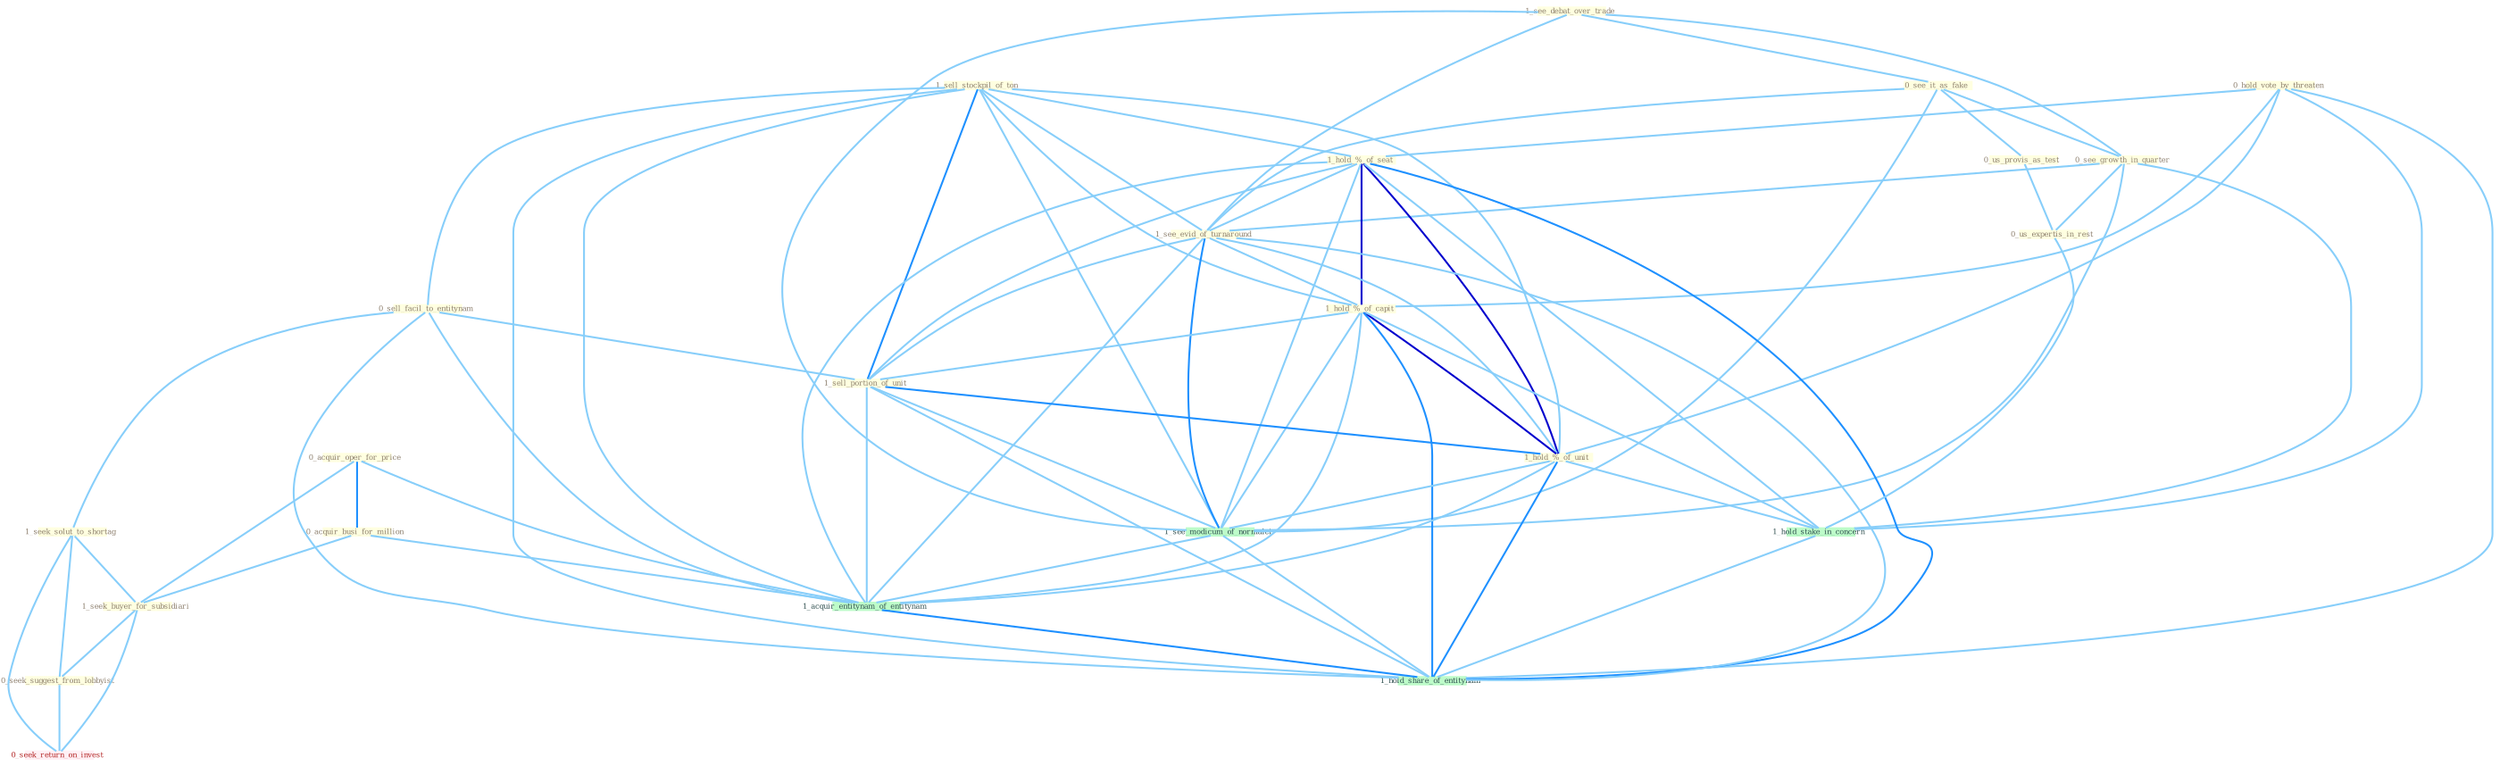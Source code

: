 Graph G{ 
    node
    [shape=polygon,style=filled,width=.5,height=.06,color="#BDFCC9",fixedsize=true,fontsize=4,
    fontcolor="#2f4f4f"];
    {node
    [color="#ffffe0", fontcolor="#8b7d6b"] "1_see_debat_over_trade " "0_acquir_oper_for_price " "1_sell_stockpil_of_ton " "0_acquir_busi_for_million " "0_sell_facil_to_entitynam " "1_seek_solut_to_shortag " "0_see_it_as_fake " "1_seek_buyer_for_subsidiari " "0_us_provis_as_test " "0_see_growth_in_quarter " "0_hold_vote_by_threaten " "1_hold_%_of_seat " "1_see_evid_of_turnaround " "1_hold_%_of_capit " "1_sell_portion_of_unit " "0_us_expertis_in_rest " "0_seek_suggest_from_lobbyist " "1_hold_%_of_unit "}
{node [color="#fff0f5", fontcolor="#b22222"] "0_seek_return_on_invest "}
edge [color="#B0E2FF"];

	"1_see_debat_over_trade " -- "0_see_it_as_fake " [w="1", color="#87cefa" ];
	"1_see_debat_over_trade " -- "0_see_growth_in_quarter " [w="1", color="#87cefa" ];
	"1_see_debat_over_trade " -- "1_see_evid_of_turnaround " [w="1", color="#87cefa" ];
	"1_see_debat_over_trade " -- "1_see_modicum_of_normalci " [w="1", color="#87cefa" ];
	"0_acquir_oper_for_price " -- "0_acquir_busi_for_million " [w="2", color="#1e90ff" , len=0.8];
	"0_acquir_oper_for_price " -- "1_seek_buyer_for_subsidiari " [w="1", color="#87cefa" ];
	"0_acquir_oper_for_price " -- "1_acquir_entitynam_of_entitynam " [w="1", color="#87cefa" ];
	"1_sell_stockpil_of_ton " -- "0_sell_facil_to_entitynam " [w="1", color="#87cefa" ];
	"1_sell_stockpil_of_ton " -- "1_hold_%_of_seat " [w="1", color="#87cefa" ];
	"1_sell_stockpil_of_ton " -- "1_see_evid_of_turnaround " [w="1", color="#87cefa" ];
	"1_sell_stockpil_of_ton " -- "1_hold_%_of_capit " [w="1", color="#87cefa" ];
	"1_sell_stockpil_of_ton " -- "1_sell_portion_of_unit " [w="2", color="#1e90ff" , len=0.8];
	"1_sell_stockpil_of_ton " -- "1_hold_%_of_unit " [w="1", color="#87cefa" ];
	"1_sell_stockpil_of_ton " -- "1_see_modicum_of_normalci " [w="1", color="#87cefa" ];
	"1_sell_stockpil_of_ton " -- "1_acquir_entitynam_of_entitynam " [w="1", color="#87cefa" ];
	"1_sell_stockpil_of_ton " -- "1_hold_share_of_entitynam " [w="1", color="#87cefa" ];
	"0_acquir_busi_for_million " -- "1_seek_buyer_for_subsidiari " [w="1", color="#87cefa" ];
	"0_acquir_busi_for_million " -- "1_acquir_entitynam_of_entitynam " [w="1", color="#87cefa" ];
	"0_sell_facil_to_entitynam " -- "1_seek_solut_to_shortag " [w="1", color="#87cefa" ];
	"0_sell_facil_to_entitynam " -- "1_sell_portion_of_unit " [w="1", color="#87cefa" ];
	"0_sell_facil_to_entitynam " -- "1_acquir_entitynam_of_entitynam " [w="1", color="#87cefa" ];
	"0_sell_facil_to_entitynam " -- "1_hold_share_of_entitynam " [w="1", color="#87cefa" ];
	"1_seek_solut_to_shortag " -- "1_seek_buyer_for_subsidiari " [w="1", color="#87cefa" ];
	"1_seek_solut_to_shortag " -- "0_seek_suggest_from_lobbyist " [w="1", color="#87cefa" ];
	"1_seek_solut_to_shortag " -- "0_seek_return_on_invest " [w="1", color="#87cefa" ];
	"0_see_it_as_fake " -- "0_us_provis_as_test " [w="1", color="#87cefa" ];
	"0_see_it_as_fake " -- "0_see_growth_in_quarter " [w="1", color="#87cefa" ];
	"0_see_it_as_fake " -- "1_see_evid_of_turnaround " [w="1", color="#87cefa" ];
	"0_see_it_as_fake " -- "1_see_modicum_of_normalci " [w="1", color="#87cefa" ];
	"1_seek_buyer_for_subsidiari " -- "0_seek_suggest_from_lobbyist " [w="1", color="#87cefa" ];
	"1_seek_buyer_for_subsidiari " -- "0_seek_return_on_invest " [w="1", color="#87cefa" ];
	"0_us_provis_as_test " -- "0_us_expertis_in_rest " [w="1", color="#87cefa" ];
	"0_see_growth_in_quarter " -- "1_see_evid_of_turnaround " [w="1", color="#87cefa" ];
	"0_see_growth_in_quarter " -- "0_us_expertis_in_rest " [w="1", color="#87cefa" ];
	"0_see_growth_in_quarter " -- "1_hold_stake_in_concern " [w="1", color="#87cefa" ];
	"0_see_growth_in_quarter " -- "1_see_modicum_of_normalci " [w="1", color="#87cefa" ];
	"0_hold_vote_by_threaten " -- "1_hold_%_of_seat " [w="1", color="#87cefa" ];
	"0_hold_vote_by_threaten " -- "1_hold_%_of_capit " [w="1", color="#87cefa" ];
	"0_hold_vote_by_threaten " -- "1_hold_%_of_unit " [w="1", color="#87cefa" ];
	"0_hold_vote_by_threaten " -- "1_hold_stake_in_concern " [w="1", color="#87cefa" ];
	"0_hold_vote_by_threaten " -- "1_hold_share_of_entitynam " [w="1", color="#87cefa" ];
	"1_hold_%_of_seat " -- "1_see_evid_of_turnaround " [w="1", color="#87cefa" ];
	"1_hold_%_of_seat " -- "1_hold_%_of_capit " [w="3", color="#0000cd" , len=0.6];
	"1_hold_%_of_seat " -- "1_sell_portion_of_unit " [w="1", color="#87cefa" ];
	"1_hold_%_of_seat " -- "1_hold_%_of_unit " [w="3", color="#0000cd" , len=0.6];
	"1_hold_%_of_seat " -- "1_hold_stake_in_concern " [w="1", color="#87cefa" ];
	"1_hold_%_of_seat " -- "1_see_modicum_of_normalci " [w="1", color="#87cefa" ];
	"1_hold_%_of_seat " -- "1_acquir_entitynam_of_entitynam " [w="1", color="#87cefa" ];
	"1_hold_%_of_seat " -- "1_hold_share_of_entitynam " [w="2", color="#1e90ff" , len=0.8];
	"1_see_evid_of_turnaround " -- "1_hold_%_of_capit " [w="1", color="#87cefa" ];
	"1_see_evid_of_turnaround " -- "1_sell_portion_of_unit " [w="1", color="#87cefa" ];
	"1_see_evid_of_turnaround " -- "1_hold_%_of_unit " [w="1", color="#87cefa" ];
	"1_see_evid_of_turnaround " -- "1_see_modicum_of_normalci " [w="2", color="#1e90ff" , len=0.8];
	"1_see_evid_of_turnaround " -- "1_acquir_entitynam_of_entitynam " [w="1", color="#87cefa" ];
	"1_see_evid_of_turnaround " -- "1_hold_share_of_entitynam " [w="1", color="#87cefa" ];
	"1_hold_%_of_capit " -- "1_sell_portion_of_unit " [w="1", color="#87cefa" ];
	"1_hold_%_of_capit " -- "1_hold_%_of_unit " [w="3", color="#0000cd" , len=0.6];
	"1_hold_%_of_capit " -- "1_hold_stake_in_concern " [w="1", color="#87cefa" ];
	"1_hold_%_of_capit " -- "1_see_modicum_of_normalci " [w="1", color="#87cefa" ];
	"1_hold_%_of_capit " -- "1_acquir_entitynam_of_entitynam " [w="1", color="#87cefa" ];
	"1_hold_%_of_capit " -- "1_hold_share_of_entitynam " [w="2", color="#1e90ff" , len=0.8];
	"1_sell_portion_of_unit " -- "1_hold_%_of_unit " [w="2", color="#1e90ff" , len=0.8];
	"1_sell_portion_of_unit " -- "1_see_modicum_of_normalci " [w="1", color="#87cefa" ];
	"1_sell_portion_of_unit " -- "1_acquir_entitynam_of_entitynam " [w="1", color="#87cefa" ];
	"1_sell_portion_of_unit " -- "1_hold_share_of_entitynam " [w="1", color="#87cefa" ];
	"0_us_expertis_in_rest " -- "1_hold_stake_in_concern " [w="1", color="#87cefa" ];
	"0_seek_suggest_from_lobbyist " -- "0_seek_return_on_invest " [w="1", color="#87cefa" ];
	"1_hold_%_of_unit " -- "1_hold_stake_in_concern " [w="1", color="#87cefa" ];
	"1_hold_%_of_unit " -- "1_see_modicum_of_normalci " [w="1", color="#87cefa" ];
	"1_hold_%_of_unit " -- "1_acquir_entitynam_of_entitynam " [w="1", color="#87cefa" ];
	"1_hold_%_of_unit " -- "1_hold_share_of_entitynam " [w="2", color="#1e90ff" , len=0.8];
	"1_hold_stake_in_concern " -- "1_hold_share_of_entitynam " [w="1", color="#87cefa" ];
	"1_see_modicum_of_normalci " -- "1_acquir_entitynam_of_entitynam " [w="1", color="#87cefa" ];
	"1_see_modicum_of_normalci " -- "1_hold_share_of_entitynam " [w="1", color="#87cefa" ];
	"1_acquir_entitynam_of_entitynam " -- "1_hold_share_of_entitynam " [w="2", color="#1e90ff" , len=0.8];
}